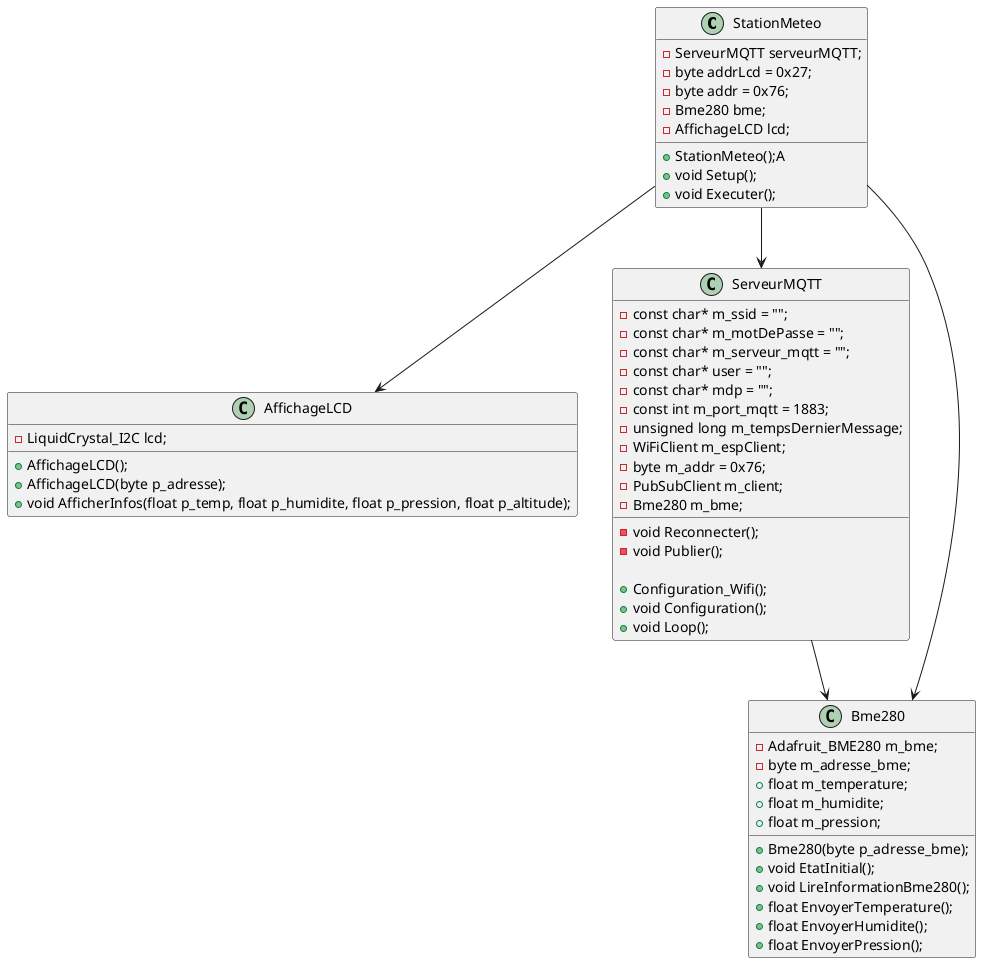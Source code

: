 @startuml StationMeteo

class StationMeteo {
    - ServeurMQTT serveurMQTT;
    - byte addrLcd = 0x27;
    - byte addr = 0x76;
    - Bme280 bme;
    - AffichageLCD lcd;

    + StationMeteo();A
    + void Setup();
    + void Executer();
}

class Bme280 {
    - Adafruit_BME280 m_bme;
    - byte m_adresse_bme;
    + float m_temperature;
    + float m_humidite;
    + float m_pression;

    + Bme280(byte p_adresse_bme);
    + void EtatInitial();
    + void LireInformationBme280();
    + float EnvoyerTemperature();
    + float EnvoyerHumidite();
    + float EnvoyerPression();
}

class AffichageLCD {
    - LiquidCrystal_I2C lcd;

    + AffichageLCD();
    + AffichageLCD(byte p_adresse);
    + void AfficherInfos(float p_temp, float p_humidite, float p_pression, float p_altitude);
}

class ServeurMQTT {
    - const char* m_ssid = "";
	- const char* m_motDePasse = "";
	- const char* m_serveur_mqtt = "";
    - const char* user = "";
    - const char* mdp = "";
    - const int m_port_mqtt = 1883;
    - unsigned long m_tempsDernierMessage;
    - WiFiClient m_espClient;
    - byte m_addr = 0x76;
    - PubSubClient m_client;
    - Bme280 m_bme;
    - void Reconnecter();
    - void Publier();

    + Configuration_Wifi();
    + void Configuration();
    + void Loop();
}

ServeurMQTT --> Bme280
StationMeteo --> ServeurMQTT
StationMeteo --> AffichageLCD
Bme280 <-- StationMeteo
@enduml
